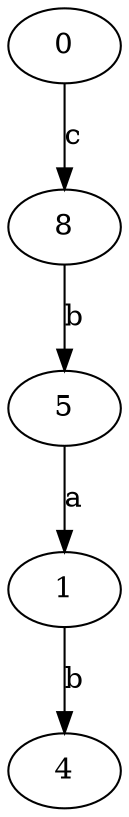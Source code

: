 strict digraph  {
1;
4;
0;
5;
8;
1 -> 4  [label=b];
0 -> 8  [label=c];
5 -> 1  [label=a];
8 -> 5  [label=b];
}

